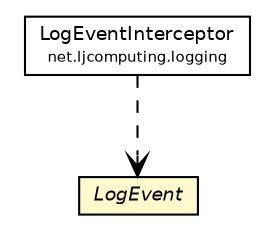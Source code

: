 #!/usr/local/bin/dot
#
# Class diagram 
# Generated by UMLGraph version R5_6 (http://www.umlgraph.org/)
#

digraph G {
	edge [fontname="Helvetica",fontsize=10,labelfontname="Helvetica",labelfontsize=10];
	node [fontname="Helvetica",fontsize=10,shape=plaintext];
	nodesep=0.25;
	ranksep=0.5;
	// net.ljcomputing.logging.LogEventInterceptor
	c57 [label=<<table title="net.ljcomputing.logging.LogEventInterceptor" border="0" cellborder="1" cellspacing="0" cellpadding="2" port="p" href="../LogEventInterceptor.html">
		<tr><td><table border="0" cellspacing="0" cellpadding="1">
<tr><td align="center" balign="center"> LogEventInterceptor </td></tr>
<tr><td align="center" balign="center"><font point-size="7.0"> net.ljcomputing.logging </font></td></tr>
		</table></td></tr>
		</table>>, URL="../LogEventInterceptor.html", fontname="Helvetica", fontcolor="black", fontsize=9.0];
	// net.ljcomputing.logging.annotation.LogEvent
	c59 [label=<<table title="net.ljcomputing.logging.annotation.LogEvent" border="0" cellborder="1" cellspacing="0" cellpadding="2" port="p" bgcolor="lemonChiffon" href="./LogEvent.html">
		<tr><td><table border="0" cellspacing="0" cellpadding="1">
<tr><td align="center" balign="center"><font face="Helvetica-Oblique"> LogEvent </font></td></tr>
		</table></td></tr>
		</table>>, URL="./LogEvent.html", fontname="Helvetica", fontcolor="black", fontsize=9.0];
	// net.ljcomputing.logging.LogEventInterceptor DEPEND net.ljcomputing.logging.annotation.LogEvent
	c57:p -> c59:p [taillabel="", label="", headlabel="", fontname="Helvetica", fontcolor="black", fontsize=10.0, color="black", arrowhead=open, style=dashed];
}

